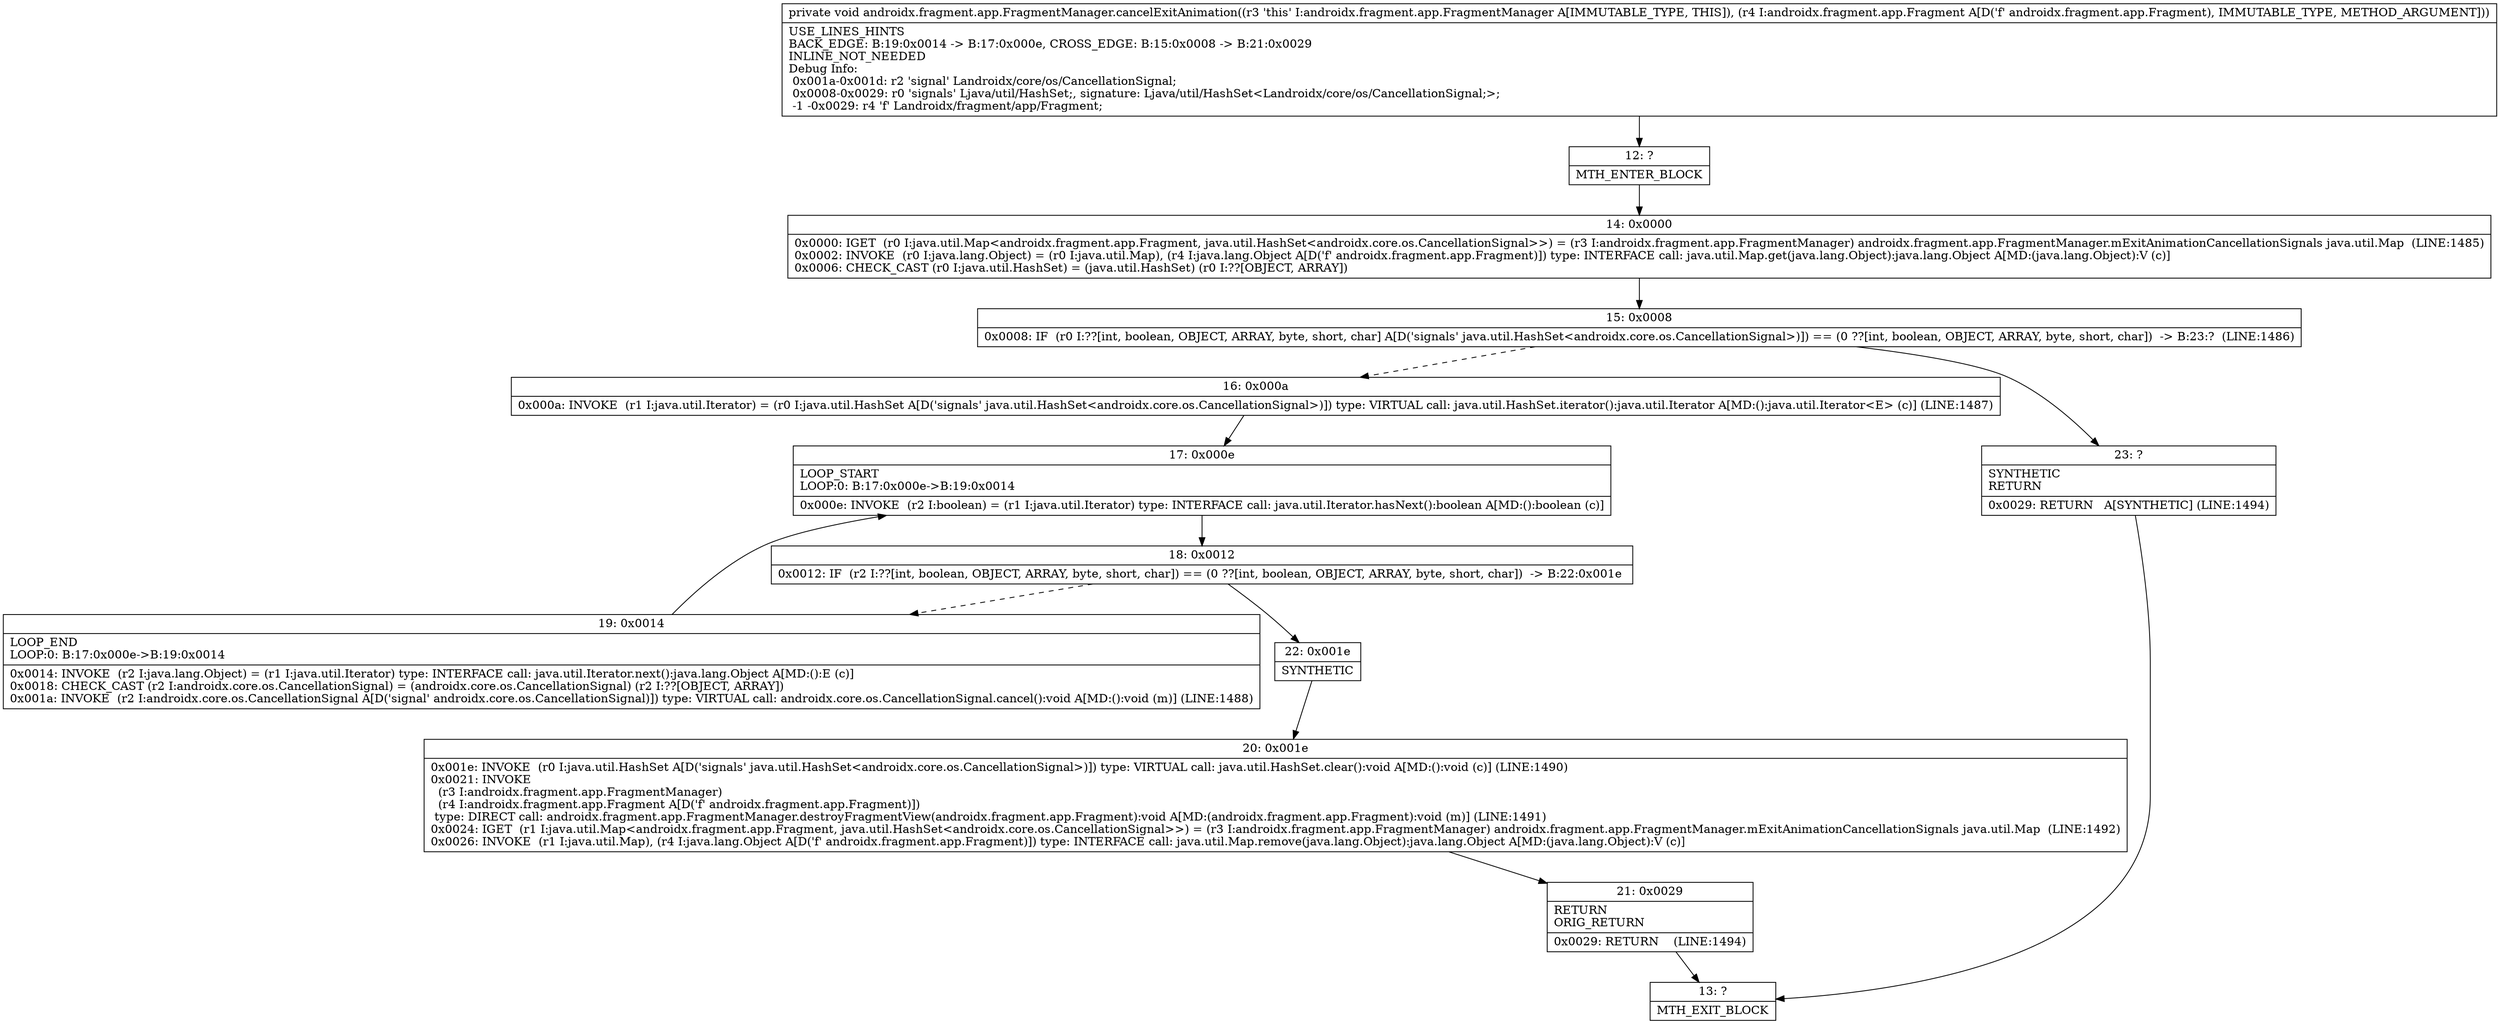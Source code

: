 digraph "CFG forandroidx.fragment.app.FragmentManager.cancelExitAnimation(Landroidx\/fragment\/app\/Fragment;)V" {
Node_12 [shape=record,label="{12\:\ ?|MTH_ENTER_BLOCK\l}"];
Node_14 [shape=record,label="{14\:\ 0x0000|0x0000: IGET  (r0 I:java.util.Map\<androidx.fragment.app.Fragment, java.util.HashSet\<androidx.core.os.CancellationSignal\>\>) = (r3 I:androidx.fragment.app.FragmentManager) androidx.fragment.app.FragmentManager.mExitAnimationCancellationSignals java.util.Map  (LINE:1485)\l0x0002: INVOKE  (r0 I:java.lang.Object) = (r0 I:java.util.Map), (r4 I:java.lang.Object A[D('f' androidx.fragment.app.Fragment)]) type: INTERFACE call: java.util.Map.get(java.lang.Object):java.lang.Object A[MD:(java.lang.Object):V (c)]\l0x0006: CHECK_CAST (r0 I:java.util.HashSet) = (java.util.HashSet) (r0 I:??[OBJECT, ARRAY]) \l}"];
Node_15 [shape=record,label="{15\:\ 0x0008|0x0008: IF  (r0 I:??[int, boolean, OBJECT, ARRAY, byte, short, char] A[D('signals' java.util.HashSet\<androidx.core.os.CancellationSignal\>)]) == (0 ??[int, boolean, OBJECT, ARRAY, byte, short, char])  \-\> B:23:?  (LINE:1486)\l}"];
Node_16 [shape=record,label="{16\:\ 0x000a|0x000a: INVOKE  (r1 I:java.util.Iterator) = (r0 I:java.util.HashSet A[D('signals' java.util.HashSet\<androidx.core.os.CancellationSignal\>)]) type: VIRTUAL call: java.util.HashSet.iterator():java.util.Iterator A[MD:():java.util.Iterator\<E\> (c)] (LINE:1487)\l}"];
Node_17 [shape=record,label="{17\:\ 0x000e|LOOP_START\lLOOP:0: B:17:0x000e\-\>B:19:0x0014\l|0x000e: INVOKE  (r2 I:boolean) = (r1 I:java.util.Iterator) type: INTERFACE call: java.util.Iterator.hasNext():boolean A[MD:():boolean (c)]\l}"];
Node_18 [shape=record,label="{18\:\ 0x0012|0x0012: IF  (r2 I:??[int, boolean, OBJECT, ARRAY, byte, short, char]) == (0 ??[int, boolean, OBJECT, ARRAY, byte, short, char])  \-\> B:22:0x001e \l}"];
Node_19 [shape=record,label="{19\:\ 0x0014|LOOP_END\lLOOP:0: B:17:0x000e\-\>B:19:0x0014\l|0x0014: INVOKE  (r2 I:java.lang.Object) = (r1 I:java.util.Iterator) type: INTERFACE call: java.util.Iterator.next():java.lang.Object A[MD:():E (c)]\l0x0018: CHECK_CAST (r2 I:androidx.core.os.CancellationSignal) = (androidx.core.os.CancellationSignal) (r2 I:??[OBJECT, ARRAY]) \l0x001a: INVOKE  (r2 I:androidx.core.os.CancellationSignal A[D('signal' androidx.core.os.CancellationSignal)]) type: VIRTUAL call: androidx.core.os.CancellationSignal.cancel():void A[MD:():void (m)] (LINE:1488)\l}"];
Node_22 [shape=record,label="{22\:\ 0x001e|SYNTHETIC\l}"];
Node_20 [shape=record,label="{20\:\ 0x001e|0x001e: INVOKE  (r0 I:java.util.HashSet A[D('signals' java.util.HashSet\<androidx.core.os.CancellationSignal\>)]) type: VIRTUAL call: java.util.HashSet.clear():void A[MD:():void (c)] (LINE:1490)\l0x0021: INVOKE  \l  (r3 I:androidx.fragment.app.FragmentManager)\l  (r4 I:androidx.fragment.app.Fragment A[D('f' androidx.fragment.app.Fragment)])\l type: DIRECT call: androidx.fragment.app.FragmentManager.destroyFragmentView(androidx.fragment.app.Fragment):void A[MD:(androidx.fragment.app.Fragment):void (m)] (LINE:1491)\l0x0024: IGET  (r1 I:java.util.Map\<androidx.fragment.app.Fragment, java.util.HashSet\<androidx.core.os.CancellationSignal\>\>) = (r3 I:androidx.fragment.app.FragmentManager) androidx.fragment.app.FragmentManager.mExitAnimationCancellationSignals java.util.Map  (LINE:1492)\l0x0026: INVOKE  (r1 I:java.util.Map), (r4 I:java.lang.Object A[D('f' androidx.fragment.app.Fragment)]) type: INTERFACE call: java.util.Map.remove(java.lang.Object):java.lang.Object A[MD:(java.lang.Object):V (c)]\l}"];
Node_21 [shape=record,label="{21\:\ 0x0029|RETURN\lORIG_RETURN\l|0x0029: RETURN    (LINE:1494)\l}"];
Node_13 [shape=record,label="{13\:\ ?|MTH_EXIT_BLOCK\l}"];
Node_23 [shape=record,label="{23\:\ ?|SYNTHETIC\lRETURN\l|0x0029: RETURN   A[SYNTHETIC] (LINE:1494)\l}"];
MethodNode[shape=record,label="{private void androidx.fragment.app.FragmentManager.cancelExitAnimation((r3 'this' I:androidx.fragment.app.FragmentManager A[IMMUTABLE_TYPE, THIS]), (r4 I:androidx.fragment.app.Fragment A[D('f' androidx.fragment.app.Fragment), IMMUTABLE_TYPE, METHOD_ARGUMENT]))  | USE_LINES_HINTS\lBACK_EDGE: B:19:0x0014 \-\> B:17:0x000e, CROSS_EDGE: B:15:0x0008 \-\> B:21:0x0029\lINLINE_NOT_NEEDED\lDebug Info:\l  0x001a\-0x001d: r2 'signal' Landroidx\/core\/os\/CancellationSignal;\l  0x0008\-0x0029: r0 'signals' Ljava\/util\/HashSet;, signature: Ljava\/util\/HashSet\<Landroidx\/core\/os\/CancellationSignal;\>;\l  \-1 \-0x0029: r4 'f' Landroidx\/fragment\/app\/Fragment;\l}"];
MethodNode -> Node_12;Node_12 -> Node_14;
Node_14 -> Node_15;
Node_15 -> Node_16[style=dashed];
Node_15 -> Node_23;
Node_16 -> Node_17;
Node_17 -> Node_18;
Node_18 -> Node_19[style=dashed];
Node_18 -> Node_22;
Node_19 -> Node_17;
Node_22 -> Node_20;
Node_20 -> Node_21;
Node_21 -> Node_13;
Node_23 -> Node_13;
}

